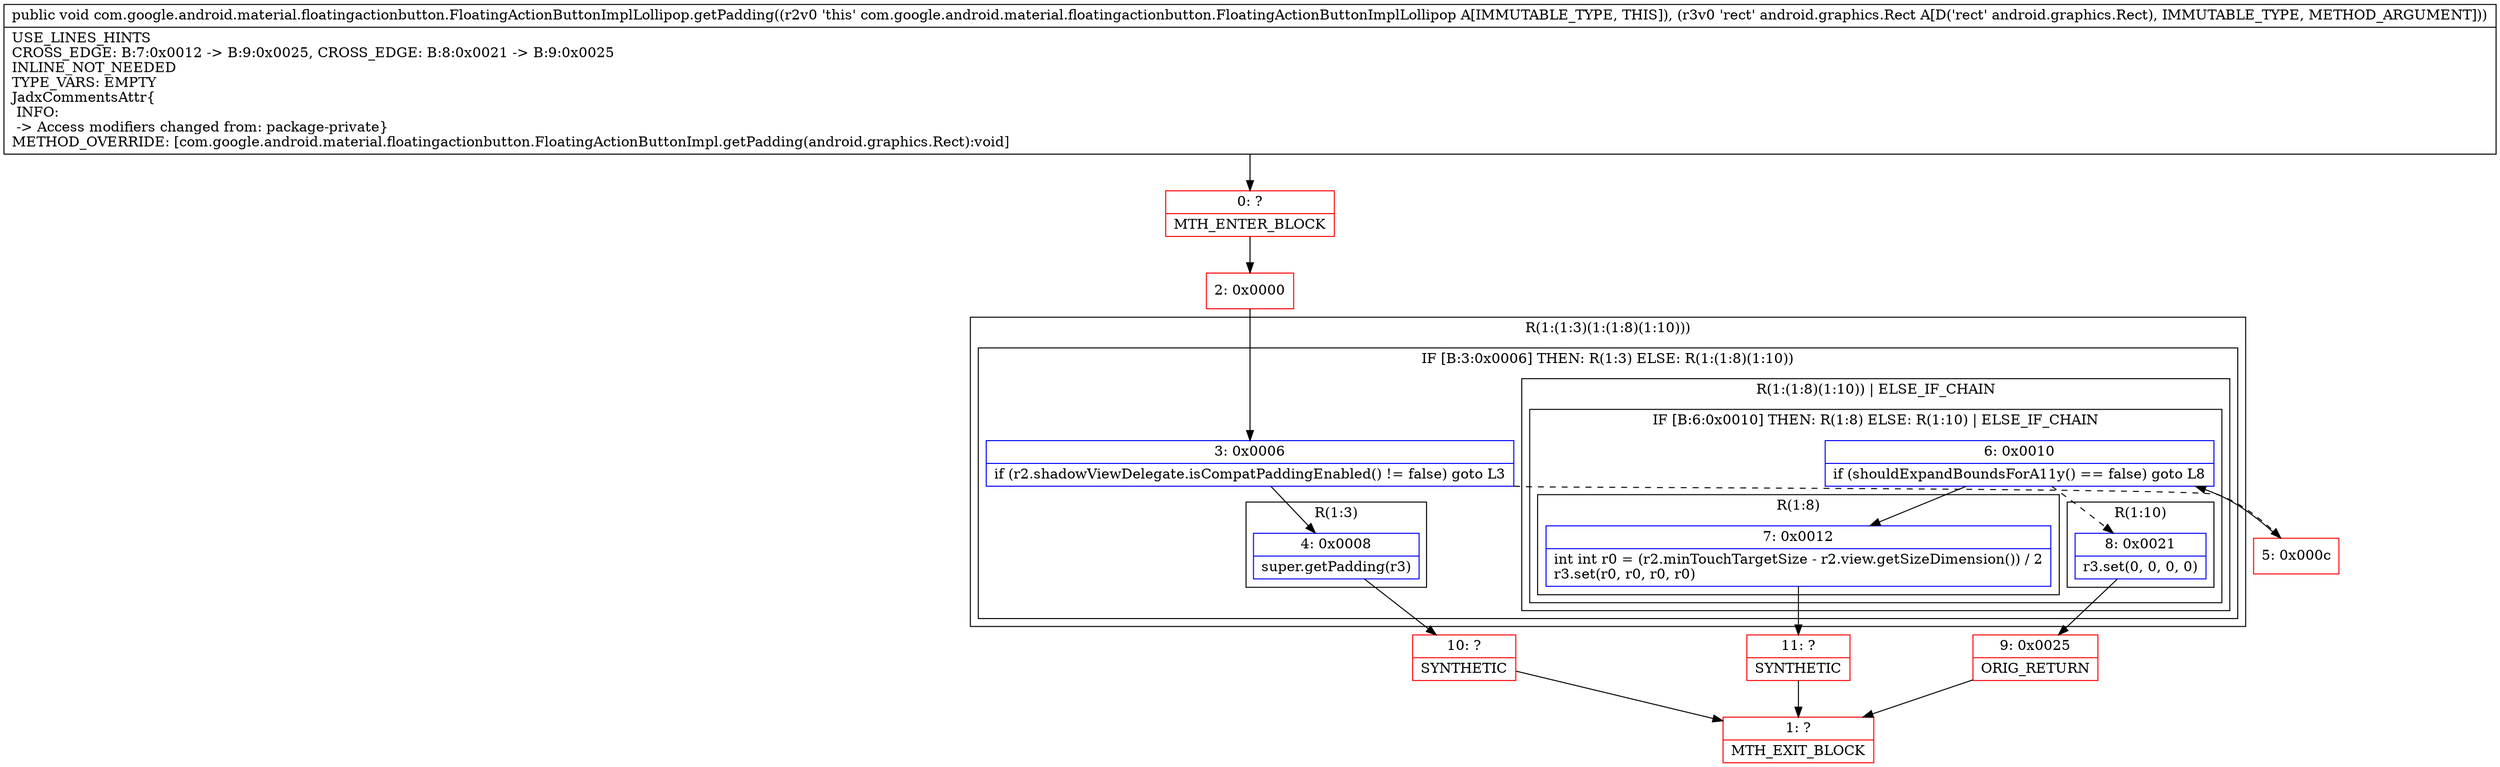 digraph "CFG forcom.google.android.material.floatingactionbutton.FloatingActionButtonImplLollipop.getPadding(Landroid\/graphics\/Rect;)V" {
subgraph cluster_Region_32397414 {
label = "R(1:(1:3)(1:(1:8)(1:10)))";
node [shape=record,color=blue];
subgraph cluster_IfRegion_1112723578 {
label = "IF [B:3:0x0006] THEN: R(1:3) ELSE: R(1:(1:8)(1:10))";
node [shape=record,color=blue];
Node_3 [shape=record,label="{3\:\ 0x0006|if (r2.shadowViewDelegate.isCompatPaddingEnabled() != false) goto L3\l}"];
subgraph cluster_Region_357026597 {
label = "R(1:3)";
node [shape=record,color=blue];
Node_4 [shape=record,label="{4\:\ 0x0008|super.getPadding(r3)\l}"];
}
subgraph cluster_Region_2087702710 {
label = "R(1:(1:8)(1:10)) | ELSE_IF_CHAIN\l";
node [shape=record,color=blue];
subgraph cluster_IfRegion_263297589 {
label = "IF [B:6:0x0010] THEN: R(1:8) ELSE: R(1:10) | ELSE_IF_CHAIN\l";
node [shape=record,color=blue];
Node_6 [shape=record,label="{6\:\ 0x0010|if (shouldExpandBoundsForA11y() == false) goto L8\l}"];
subgraph cluster_Region_160988752 {
label = "R(1:8)";
node [shape=record,color=blue];
Node_7 [shape=record,label="{7\:\ 0x0012|int int r0 = (r2.minTouchTargetSize \- r2.view.getSizeDimension()) \/ 2\lr3.set(r0, r0, r0, r0)\l}"];
}
subgraph cluster_Region_1538546361 {
label = "R(1:10)";
node [shape=record,color=blue];
Node_8 [shape=record,label="{8\:\ 0x0021|r3.set(0, 0, 0, 0)\l}"];
}
}
}
}
}
Node_0 [shape=record,color=red,label="{0\:\ ?|MTH_ENTER_BLOCK\l}"];
Node_2 [shape=record,color=red,label="{2\:\ 0x0000}"];
Node_10 [shape=record,color=red,label="{10\:\ ?|SYNTHETIC\l}"];
Node_1 [shape=record,color=red,label="{1\:\ ?|MTH_EXIT_BLOCK\l}"];
Node_5 [shape=record,color=red,label="{5\:\ 0x000c}"];
Node_11 [shape=record,color=red,label="{11\:\ ?|SYNTHETIC\l}"];
Node_9 [shape=record,color=red,label="{9\:\ 0x0025|ORIG_RETURN\l}"];
MethodNode[shape=record,label="{public void com.google.android.material.floatingactionbutton.FloatingActionButtonImplLollipop.getPadding((r2v0 'this' com.google.android.material.floatingactionbutton.FloatingActionButtonImplLollipop A[IMMUTABLE_TYPE, THIS]), (r3v0 'rect' android.graphics.Rect A[D('rect' android.graphics.Rect), IMMUTABLE_TYPE, METHOD_ARGUMENT]))  | USE_LINES_HINTS\lCROSS_EDGE: B:7:0x0012 \-\> B:9:0x0025, CROSS_EDGE: B:8:0x0021 \-\> B:9:0x0025\lINLINE_NOT_NEEDED\lTYPE_VARS: EMPTY\lJadxCommentsAttr\{\l INFO: \l \-\> Access modifiers changed from: package\-private\}\lMETHOD_OVERRIDE: [com.google.android.material.floatingactionbutton.FloatingActionButtonImpl.getPadding(android.graphics.Rect):void]\l}"];
MethodNode -> Node_0;Node_3 -> Node_4;
Node_3 -> Node_5[style=dashed];
Node_4 -> Node_10;
Node_6 -> Node_7;
Node_6 -> Node_8[style=dashed];
Node_7 -> Node_11;
Node_8 -> Node_9;
Node_0 -> Node_2;
Node_2 -> Node_3;
Node_10 -> Node_1;
Node_5 -> Node_6;
Node_11 -> Node_1;
Node_9 -> Node_1;
}

